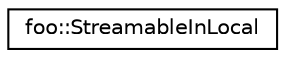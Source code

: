 digraph "Иерархия классов. Графический вид."
{
 // LATEX_PDF_SIZE
  edge [fontname="Helvetica",fontsize="10",labelfontname="Helvetica",labelfontsize="10"];
  node [fontname="Helvetica",fontsize="10",shape=record];
  rankdir="LR";
  Node0 [label="foo::StreamableInLocal",height=0.2,width=0.4,color="black", fillcolor="white", style="filled",URL="$structfoo_1_1StreamableInLocal.html",tooltip=" "];
}
